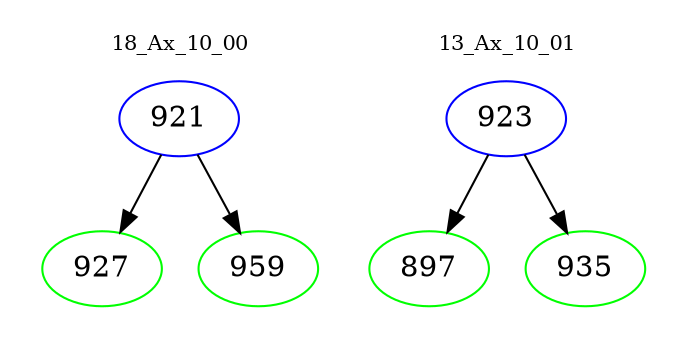 digraph{
subgraph cluster_0 {
color = white
label = "18_Ax_10_00";
fontsize=10;
T0_921 [label="921", color="blue"]
T0_921 -> T0_927 [color="black"]
T0_927 [label="927", color="green"]
T0_921 -> T0_959 [color="black"]
T0_959 [label="959", color="green"]
}
subgraph cluster_1 {
color = white
label = "13_Ax_10_01";
fontsize=10;
T1_923 [label="923", color="blue"]
T1_923 -> T1_897 [color="black"]
T1_897 [label="897", color="green"]
T1_923 -> T1_935 [color="black"]
T1_935 [label="935", color="green"]
}
}
